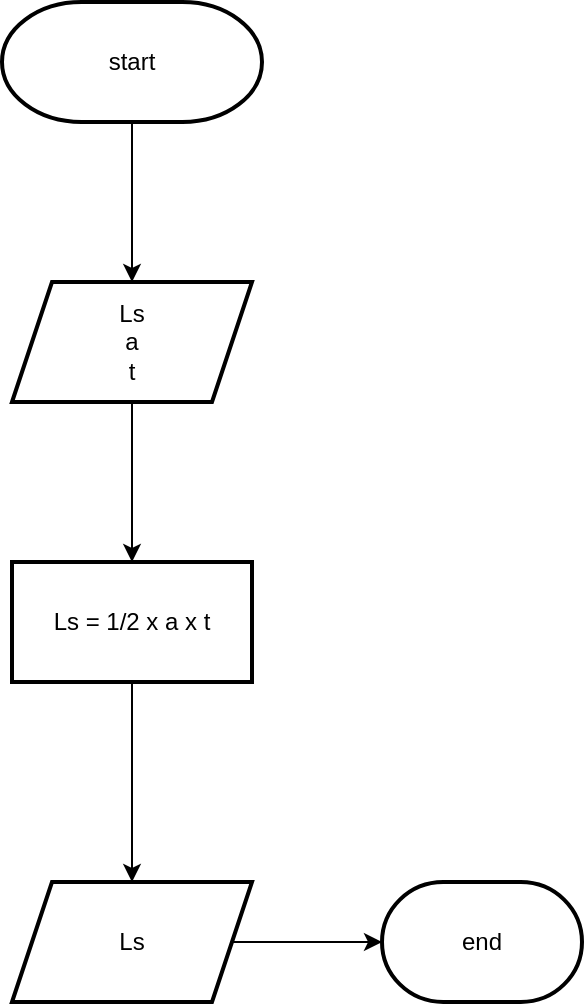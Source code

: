 <mxfile version="22.0.4" type="github">
  <diagram id="C5RBs43oDa-KdzZeNtuy" name="Page-1">
    <mxGraphModel dx="880" dy="425" grid="1" gridSize="10" guides="1" tooltips="1" connect="1" arrows="1" fold="1" page="1" pageScale="1" pageWidth="827" pageHeight="1169" math="0" shadow="0">
      <root>
        <mxCell id="WIyWlLk6GJQsqaUBKTNV-0" />
        <mxCell id="WIyWlLk6GJQsqaUBKTNV-1" parent="WIyWlLk6GJQsqaUBKTNV-0" />
        <mxCell id="Y4EUPygcvIA3ewW4N_Kr-1" value="" style="edgeStyle=orthogonalEdgeStyle;rounded=0;orthogonalLoop=1;jettySize=auto;html=1;" edge="1" parent="WIyWlLk6GJQsqaUBKTNV-1" source="4YXhwaPJJYOt4yHIs_GL-11" target="Y4EUPygcvIA3ewW4N_Kr-0">
          <mxGeometry relative="1" as="geometry" />
        </mxCell>
        <mxCell id="4YXhwaPJJYOt4yHIs_GL-11" value="start" style="strokeWidth=2;html=1;shape=mxgraph.flowchart.terminator;whiteSpace=wrap;" parent="WIyWlLk6GJQsqaUBKTNV-1" vertex="1">
          <mxGeometry x="350" y="60" width="130" height="60" as="geometry" />
        </mxCell>
        <mxCell id="4YXhwaPJJYOt4yHIs_GL-19" value="" style="edgeStyle=orthogonalEdgeStyle;rounded=0;orthogonalLoop=1;jettySize=auto;html=1;" parent="WIyWlLk6GJQsqaUBKTNV-1" source="4YXhwaPJJYOt4yHIs_GL-16" target="4YXhwaPJJYOt4yHIs_GL-18" edge="1">
          <mxGeometry relative="1" as="geometry" />
        </mxCell>
        <mxCell id="4YXhwaPJJYOt4yHIs_GL-16" value="Ls" style="shape=parallelogram;perimeter=parallelogramPerimeter;whiteSpace=wrap;html=1;fixedSize=1;strokeWidth=2;" parent="WIyWlLk6GJQsqaUBKTNV-1" vertex="1">
          <mxGeometry x="355" y="500" width="120" height="60" as="geometry" />
        </mxCell>
        <mxCell id="4YXhwaPJJYOt4yHIs_GL-18" value="end" style="strokeWidth=2;html=1;shape=mxgraph.flowchart.terminator;whiteSpace=wrap;" parent="WIyWlLk6GJQsqaUBKTNV-1" vertex="1">
          <mxGeometry x="540" y="500" width="100" height="60" as="geometry" />
        </mxCell>
        <mxCell id="Y4EUPygcvIA3ewW4N_Kr-3" value="" style="edgeStyle=orthogonalEdgeStyle;rounded=0;orthogonalLoop=1;jettySize=auto;html=1;" edge="1" parent="WIyWlLk6GJQsqaUBKTNV-1" source="Y4EUPygcvIA3ewW4N_Kr-0" target="Y4EUPygcvIA3ewW4N_Kr-2">
          <mxGeometry relative="1" as="geometry" />
        </mxCell>
        <mxCell id="Y4EUPygcvIA3ewW4N_Kr-0" value="&lt;div&gt;Ls&lt;/div&gt;&lt;div&gt;a&lt;/div&gt;&lt;div&gt;t&lt;br&gt;&lt;/div&gt;" style="shape=parallelogram;perimeter=parallelogramPerimeter;whiteSpace=wrap;html=1;fixedSize=1;strokeWidth=2;" vertex="1" parent="WIyWlLk6GJQsqaUBKTNV-1">
          <mxGeometry x="355" y="200" width="120" height="60" as="geometry" />
        </mxCell>
        <mxCell id="Y4EUPygcvIA3ewW4N_Kr-4" value="" style="edgeStyle=orthogonalEdgeStyle;rounded=0;orthogonalLoop=1;jettySize=auto;html=1;" edge="1" parent="WIyWlLk6GJQsqaUBKTNV-1" source="Y4EUPygcvIA3ewW4N_Kr-2" target="4YXhwaPJJYOt4yHIs_GL-16">
          <mxGeometry relative="1" as="geometry" />
        </mxCell>
        <mxCell id="Y4EUPygcvIA3ewW4N_Kr-2" value="Ls = 1/2 x a x t" style="whiteSpace=wrap;html=1;strokeWidth=2;" vertex="1" parent="WIyWlLk6GJQsqaUBKTNV-1">
          <mxGeometry x="355" y="340" width="120" height="60" as="geometry" />
        </mxCell>
      </root>
    </mxGraphModel>
  </diagram>
</mxfile>
